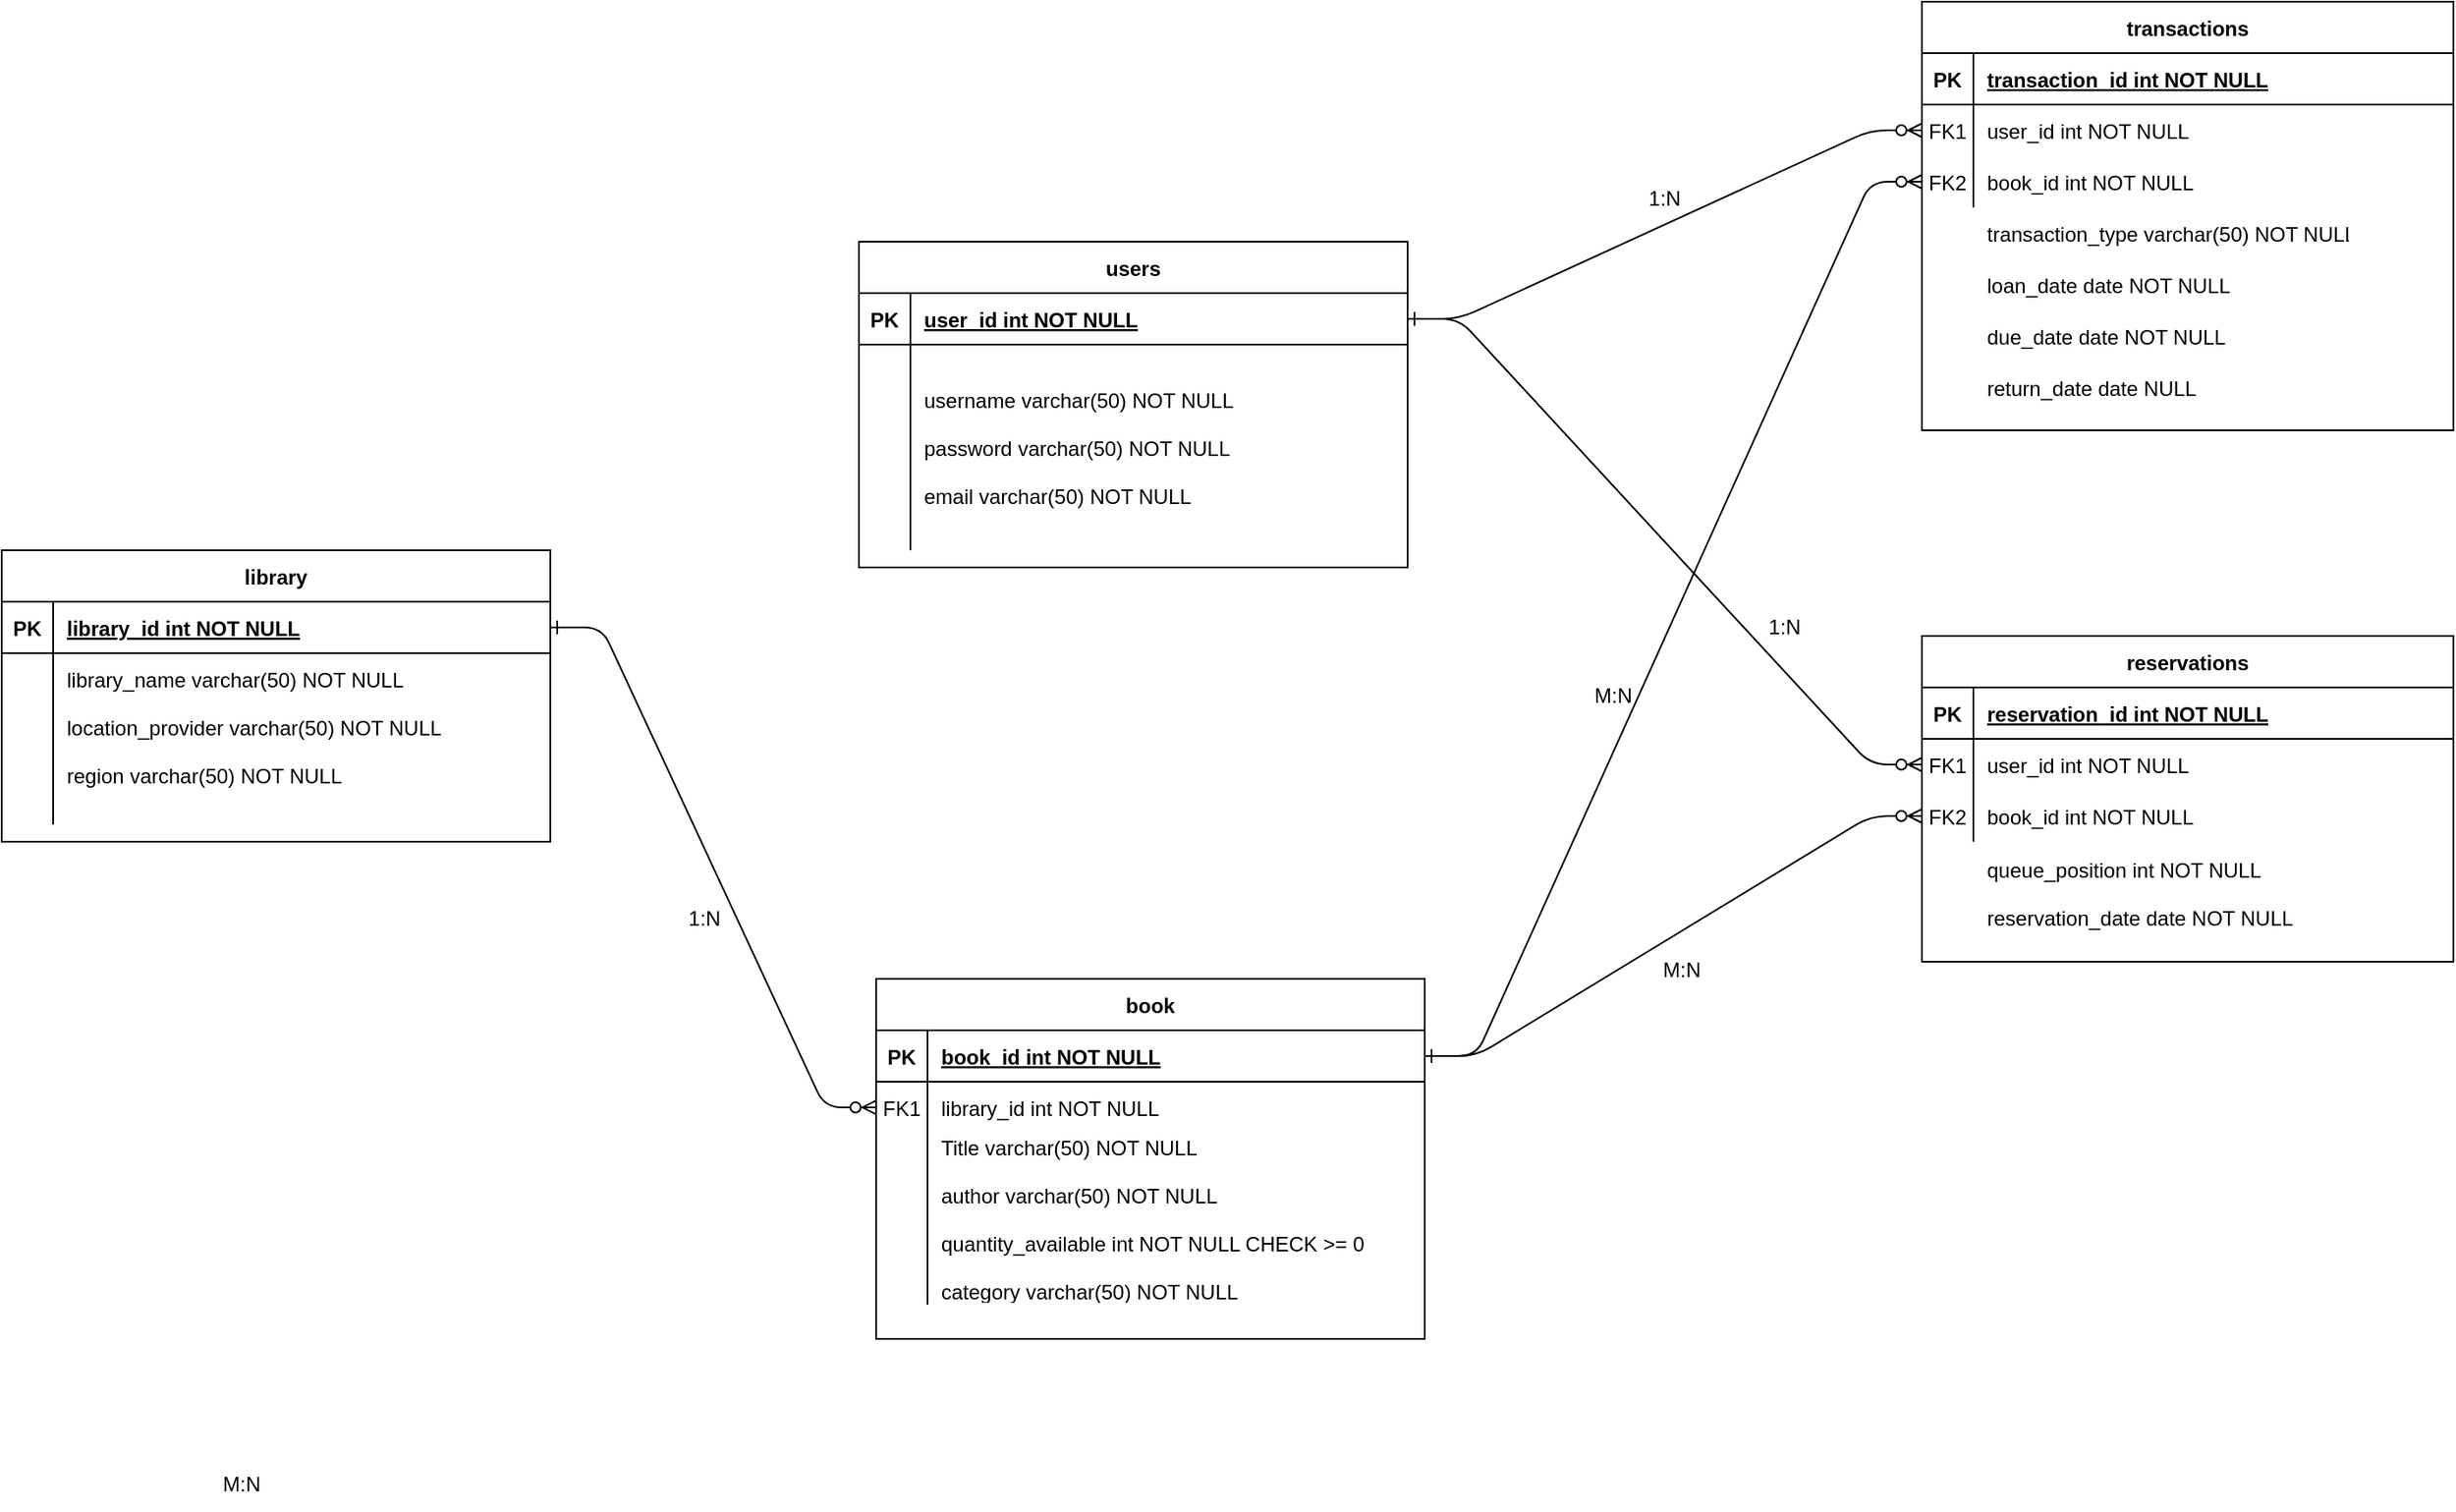 <mxfile version="22.1.16" type="github">
  <diagram id="R2lEEEUBdFMjLlhIrx00" name="Page-1">
    <mxGraphModel dx="1644" dy="793" grid="1" gridSize="10" guides="1" tooltips="1" connect="1" arrows="1" fold="1" page="0" pageScale="3" pageWidth="827" pageHeight="1169" math="0" shadow="0" extFonts="Permanent Marker^https://fonts.googleapis.com/css?family=Permanent+Marker">
      <root>
        <mxCell id="0" />
        <mxCell id="1" parent="0" />
        <mxCell id="S2vDYrzkPU7GDVE9TdQu-1" value="library" style="shape=table;startSize=30;container=1;collapsible=1;childLayout=tableLayout;fixedRows=1;rowLines=0;fontStyle=1;align=center;resizeLast=1;" parent="1" vertex="1">
          <mxGeometry y="360" width="320" height="170" as="geometry">
            <mxRectangle x="10" y="280" width="80" height="30" as="alternateBounds" />
          </mxGeometry>
        </mxCell>
        <mxCell id="S2vDYrzkPU7GDVE9TdQu-2" value="" style="shape=partialRectangle;collapsible=0;dropTarget=0;pointerEvents=0;fillColor=none;points=[[0,0.5],[1,0.5]];portConstraint=eastwest;top=0;left=0;right=0;bottom=1;" parent="S2vDYrzkPU7GDVE9TdQu-1" vertex="1">
          <mxGeometry y="30" width="320" height="30" as="geometry" />
        </mxCell>
        <mxCell id="S2vDYrzkPU7GDVE9TdQu-3" value="PK" style="shape=partialRectangle;overflow=hidden;connectable=0;fillColor=none;top=0;left=0;bottom=0;right=0;fontStyle=1;" parent="S2vDYrzkPU7GDVE9TdQu-2" vertex="1">
          <mxGeometry width="30" height="30" as="geometry">
            <mxRectangle width="30" height="30" as="alternateBounds" />
          </mxGeometry>
        </mxCell>
        <mxCell id="S2vDYrzkPU7GDVE9TdQu-4" value="library_id int NOT NULL " style="shape=partialRectangle;overflow=hidden;connectable=0;fillColor=none;top=0;left=0;bottom=0;right=0;align=left;spacingLeft=6;fontStyle=5;" parent="S2vDYrzkPU7GDVE9TdQu-2" vertex="1">
          <mxGeometry x="30" width="290" height="30" as="geometry">
            <mxRectangle width="290" height="30" as="alternateBounds" />
          </mxGeometry>
        </mxCell>
        <mxCell id="S2vDYrzkPU7GDVE9TdQu-5" value="" style="shape=partialRectangle;collapsible=0;dropTarget=0;pointerEvents=0;fillColor=none;points=[[0,0.5],[1,0.5]];portConstraint=eastwest;top=0;left=0;right=0;bottom=0;" parent="S2vDYrzkPU7GDVE9TdQu-1" vertex="1">
          <mxGeometry y="60" width="320" height="100" as="geometry" />
        </mxCell>
        <mxCell id="S2vDYrzkPU7GDVE9TdQu-6" value="" style="shape=partialRectangle;overflow=hidden;connectable=0;fillColor=none;top=0;left=0;bottom=0;right=0;" parent="S2vDYrzkPU7GDVE9TdQu-5" vertex="1">
          <mxGeometry width="30" height="100" as="geometry">
            <mxRectangle width="30" height="100" as="alternateBounds" />
          </mxGeometry>
        </mxCell>
        <mxCell id="S2vDYrzkPU7GDVE9TdQu-7" value="library_name varchar(50) NOT NULL&#xa;&#xa;location_provider varchar(50) NOT NULL&#xa;&#xa;region varchar(50) NOT NULL&#xa;" style="shape=partialRectangle;overflow=hidden;connectable=0;fillColor=none;top=0;left=0;bottom=0;right=0;align=left;spacingLeft=6;" parent="S2vDYrzkPU7GDVE9TdQu-5" vertex="1">
          <mxGeometry x="30" width="290" height="100" as="geometry">
            <mxRectangle width="290" height="100" as="alternateBounds" />
          </mxGeometry>
        </mxCell>
        <mxCell id="S2vDYrzkPU7GDVE9TdQu-16" value="users" style="shape=table;startSize=30;container=1;collapsible=1;childLayout=tableLayout;fixedRows=1;rowLines=0;fontStyle=1;align=center;resizeLast=1;" parent="1" vertex="1">
          <mxGeometry x="500" y="180" width="320.0" height="190" as="geometry">
            <mxRectangle x="10" y="420" width="80" height="30" as="alternateBounds" />
          </mxGeometry>
        </mxCell>
        <mxCell id="S2vDYrzkPU7GDVE9TdQu-17" value="" style="shape=partialRectangle;collapsible=0;dropTarget=0;pointerEvents=0;fillColor=none;points=[[0,0.5],[1,0.5]];portConstraint=eastwest;top=0;left=0;right=0;bottom=1;" parent="S2vDYrzkPU7GDVE9TdQu-16" vertex="1">
          <mxGeometry y="30" width="320.0" height="30" as="geometry" />
        </mxCell>
        <mxCell id="S2vDYrzkPU7GDVE9TdQu-18" value="PK" style="shape=partialRectangle;overflow=hidden;connectable=0;fillColor=none;top=0;left=0;bottom=0;right=0;fontStyle=1;" parent="S2vDYrzkPU7GDVE9TdQu-17" vertex="1">
          <mxGeometry width="30" height="30" as="geometry">
            <mxRectangle width="30" height="30" as="alternateBounds" />
          </mxGeometry>
        </mxCell>
        <mxCell id="S2vDYrzkPU7GDVE9TdQu-19" value="user_id int NOT NULL " style="shape=partialRectangle;overflow=hidden;connectable=0;fillColor=none;top=0;left=0;bottom=0;right=0;align=left;spacingLeft=6;fontStyle=5;" parent="S2vDYrzkPU7GDVE9TdQu-17" vertex="1">
          <mxGeometry x="30" width="290.0" height="30" as="geometry">
            <mxRectangle width="290.0" height="30" as="alternateBounds" />
          </mxGeometry>
        </mxCell>
        <mxCell id="S2vDYrzkPU7GDVE9TdQu-20" value="" style="shape=partialRectangle;collapsible=0;dropTarget=0;pointerEvents=0;fillColor=none;points=[[0,0.5],[1,0.5]];portConstraint=eastwest;top=0;left=0;right=0;bottom=0;" parent="S2vDYrzkPU7GDVE9TdQu-16" vertex="1">
          <mxGeometry y="60" width="320.0" height="120" as="geometry" />
        </mxCell>
        <mxCell id="S2vDYrzkPU7GDVE9TdQu-21" value="" style="shape=partialRectangle;overflow=hidden;connectable=0;fillColor=none;top=0;left=0;bottom=0;right=0;" parent="S2vDYrzkPU7GDVE9TdQu-20" vertex="1">
          <mxGeometry width="30" height="120" as="geometry">
            <mxRectangle width="30" height="120" as="alternateBounds" />
          </mxGeometry>
        </mxCell>
        <mxCell id="S2vDYrzkPU7GDVE9TdQu-22" value="username varchar(50) NOT NULL&#xa;&#xa;password varchar(50) NOT NULL&#xa;&#xa;email varchar(50) NOT NULL" style="shape=partialRectangle;overflow=hidden;connectable=0;fillColor=none;top=0;left=0;bottom=0;right=0;align=left;spacingLeft=6;" parent="S2vDYrzkPU7GDVE9TdQu-20" vertex="1">
          <mxGeometry x="30" width="290.0" height="120" as="geometry">
            <mxRectangle width="290.0" height="120" as="alternateBounds" />
          </mxGeometry>
        </mxCell>
        <mxCell id="S2vDYrzkPU7GDVE9TdQu-30" value="transactions" style="shape=table;startSize=30;container=1;collapsible=1;childLayout=tableLayout;fixedRows=1;rowLines=0;fontStyle=1;align=center;resizeLast=1;" parent="1" vertex="1">
          <mxGeometry x="1120" y="40" width="310" height="250" as="geometry">
            <mxRectangle x="620" y="450" width="110" height="30" as="alternateBounds" />
          </mxGeometry>
        </mxCell>
        <mxCell id="S2vDYrzkPU7GDVE9TdQu-31" value="" style="shape=partialRectangle;collapsible=0;dropTarget=0;pointerEvents=0;fillColor=none;points=[[0,0.5],[1,0.5]];portConstraint=eastwest;top=0;left=0;right=0;bottom=1;" parent="S2vDYrzkPU7GDVE9TdQu-30" vertex="1">
          <mxGeometry y="30" width="310" height="30" as="geometry" />
        </mxCell>
        <mxCell id="S2vDYrzkPU7GDVE9TdQu-32" value="PK" style="shape=partialRectangle;overflow=hidden;connectable=0;fillColor=none;top=0;left=0;bottom=0;right=0;fontStyle=1;" parent="S2vDYrzkPU7GDVE9TdQu-31" vertex="1">
          <mxGeometry width="30" height="30" as="geometry">
            <mxRectangle width="30" height="30" as="alternateBounds" />
          </mxGeometry>
        </mxCell>
        <mxCell id="S2vDYrzkPU7GDVE9TdQu-33" value="transaction_id int NOT NULL " style="shape=partialRectangle;overflow=hidden;connectable=0;fillColor=none;top=0;left=0;bottom=0;right=0;align=left;spacingLeft=6;fontStyle=5;" parent="S2vDYrzkPU7GDVE9TdQu-31" vertex="1">
          <mxGeometry x="30" width="280" height="30" as="geometry">
            <mxRectangle width="280" height="30" as="alternateBounds" />
          </mxGeometry>
        </mxCell>
        <mxCell id="S2vDYrzkPU7GDVE9TdQu-34" value="" style="shape=partialRectangle;collapsible=0;dropTarget=0;pointerEvents=0;fillColor=none;points=[[0,0.5],[1,0.5]];portConstraint=eastwest;top=0;left=0;right=0;bottom=0;" parent="S2vDYrzkPU7GDVE9TdQu-30" vertex="1">
          <mxGeometry y="60" width="310" height="30" as="geometry" />
        </mxCell>
        <mxCell id="S2vDYrzkPU7GDVE9TdQu-35" value="FK1" style="shape=partialRectangle;overflow=hidden;connectable=0;fillColor=none;top=0;left=0;bottom=0;right=0;" parent="S2vDYrzkPU7GDVE9TdQu-34" vertex="1">
          <mxGeometry width="30" height="30" as="geometry">
            <mxRectangle width="30" height="30" as="alternateBounds" />
          </mxGeometry>
        </mxCell>
        <mxCell id="S2vDYrzkPU7GDVE9TdQu-36" value="user_id int NOT NULL" style="shape=partialRectangle;overflow=hidden;connectable=0;fillColor=none;top=0;left=0;bottom=0;right=0;align=left;spacingLeft=6;" parent="S2vDYrzkPU7GDVE9TdQu-34" vertex="1">
          <mxGeometry x="30" width="280" height="30" as="geometry">
            <mxRectangle width="280" height="30" as="alternateBounds" />
          </mxGeometry>
        </mxCell>
        <mxCell id="S2vDYrzkPU7GDVE9TdQu-37" value="" style="shape=partialRectangle;collapsible=0;dropTarget=0;pointerEvents=0;fillColor=none;points=[[0,0.5],[1,0.5]];portConstraint=eastwest;top=0;left=0;right=0;bottom=0;" parent="S2vDYrzkPU7GDVE9TdQu-30" vertex="1">
          <mxGeometry y="90" width="310" height="30" as="geometry" />
        </mxCell>
        <mxCell id="S2vDYrzkPU7GDVE9TdQu-38" value="FK2" style="shape=partialRectangle;overflow=hidden;connectable=0;fillColor=none;top=0;left=0;bottom=0;right=0;" parent="S2vDYrzkPU7GDVE9TdQu-37" vertex="1">
          <mxGeometry width="30" height="30" as="geometry">
            <mxRectangle width="30" height="30" as="alternateBounds" />
          </mxGeometry>
        </mxCell>
        <mxCell id="S2vDYrzkPU7GDVE9TdQu-39" value="book_id int NOT NULL" style="shape=partialRectangle;overflow=hidden;connectable=0;fillColor=none;top=0;left=0;bottom=0;right=0;align=left;spacingLeft=6;" parent="S2vDYrzkPU7GDVE9TdQu-37" vertex="1">
          <mxGeometry x="30" width="280" height="30" as="geometry">
            <mxRectangle width="280" height="30" as="alternateBounds" />
          </mxGeometry>
        </mxCell>
        <mxCell id="S2vDYrzkPU7GDVE9TdQu-46" value="loan_date date NOT NULL" style="shape=partialRectangle;overflow=hidden;connectable=0;fillColor=none;top=0;left=0;bottom=0;right=0;align=left;spacingLeft=6;" parent="1" vertex="1">
          <mxGeometry x="1150" y="190" width="220" height="30" as="geometry">
            <mxRectangle width="220" height="30" as="alternateBounds" />
          </mxGeometry>
        </mxCell>
        <mxCell id="S2vDYrzkPU7GDVE9TdQu-47" value="due_date date NOT NULL" style="shape=partialRectangle;overflow=hidden;connectable=0;fillColor=none;top=0;left=0;bottom=0;right=0;align=left;spacingLeft=6;" parent="1" vertex="1">
          <mxGeometry x="1150" y="220" width="220" height="30" as="geometry">
            <mxRectangle width="220" height="30" as="alternateBounds" />
          </mxGeometry>
        </mxCell>
        <mxCell id="S2vDYrzkPU7GDVE9TdQu-48" value="return_date date NULL" style="shape=partialRectangle;overflow=hidden;connectable=0;fillColor=none;top=0;left=0;bottom=0;right=0;align=left;spacingLeft=6;" parent="1" vertex="1">
          <mxGeometry x="1150" y="250" width="220" height="30" as="geometry">
            <mxRectangle width="220" height="30" as="alternateBounds" />
          </mxGeometry>
        </mxCell>
        <mxCell id="S2vDYrzkPU7GDVE9TdQu-52" value="reservations" style="shape=table;startSize=30;container=1;collapsible=1;childLayout=tableLayout;fixedRows=1;rowLines=0;fontStyle=1;align=center;resizeLast=1;" parent="1" vertex="1">
          <mxGeometry x="1120" y="410" width="310" height="190" as="geometry">
            <mxRectangle x="620" y="740" width="110" height="30" as="alternateBounds" />
          </mxGeometry>
        </mxCell>
        <mxCell id="S2vDYrzkPU7GDVE9TdQu-53" value="" style="shape=partialRectangle;collapsible=0;dropTarget=0;pointerEvents=0;fillColor=none;points=[[0,0.5],[1,0.5]];portConstraint=eastwest;top=0;left=0;right=0;bottom=1;" parent="S2vDYrzkPU7GDVE9TdQu-52" vertex="1">
          <mxGeometry y="30" width="310" height="30" as="geometry" />
        </mxCell>
        <mxCell id="S2vDYrzkPU7GDVE9TdQu-54" value="PK" style="shape=partialRectangle;overflow=hidden;connectable=0;fillColor=none;top=0;left=0;bottom=0;right=0;fontStyle=1;" parent="S2vDYrzkPU7GDVE9TdQu-53" vertex="1">
          <mxGeometry width="30" height="30" as="geometry">
            <mxRectangle width="30" height="30" as="alternateBounds" />
          </mxGeometry>
        </mxCell>
        <mxCell id="S2vDYrzkPU7GDVE9TdQu-55" value="reservation_id int NOT NULL " style="shape=partialRectangle;overflow=hidden;connectable=0;fillColor=none;top=0;left=0;bottom=0;right=0;align=left;spacingLeft=6;fontStyle=5;" parent="S2vDYrzkPU7GDVE9TdQu-53" vertex="1">
          <mxGeometry x="30" width="280" height="30" as="geometry">
            <mxRectangle width="280" height="30" as="alternateBounds" />
          </mxGeometry>
        </mxCell>
        <mxCell id="S2vDYrzkPU7GDVE9TdQu-56" value="" style="shape=partialRectangle;collapsible=0;dropTarget=0;pointerEvents=0;fillColor=none;points=[[0,0.5],[1,0.5]];portConstraint=eastwest;top=0;left=0;right=0;bottom=0;" parent="S2vDYrzkPU7GDVE9TdQu-52" vertex="1">
          <mxGeometry y="60" width="310" height="30" as="geometry" />
        </mxCell>
        <mxCell id="S2vDYrzkPU7GDVE9TdQu-57" value="FK1" style="shape=partialRectangle;overflow=hidden;connectable=0;fillColor=none;top=0;left=0;bottom=0;right=0;" parent="S2vDYrzkPU7GDVE9TdQu-56" vertex="1">
          <mxGeometry width="30" height="30" as="geometry">
            <mxRectangle width="30" height="30" as="alternateBounds" />
          </mxGeometry>
        </mxCell>
        <mxCell id="S2vDYrzkPU7GDVE9TdQu-58" value="user_id int NOT NULL" style="shape=partialRectangle;overflow=hidden;connectable=0;fillColor=none;top=0;left=0;bottom=0;right=0;align=left;spacingLeft=6;" parent="S2vDYrzkPU7GDVE9TdQu-56" vertex="1">
          <mxGeometry x="30" width="280" height="30" as="geometry">
            <mxRectangle width="280" height="30" as="alternateBounds" />
          </mxGeometry>
        </mxCell>
        <mxCell id="S2vDYrzkPU7GDVE9TdQu-59" value="" style="shape=partialRectangle;collapsible=0;dropTarget=0;pointerEvents=0;fillColor=none;points=[[0,0.5],[1,0.5]];portConstraint=eastwest;top=0;left=0;right=0;bottom=0;" parent="S2vDYrzkPU7GDVE9TdQu-52" vertex="1">
          <mxGeometry y="90" width="310" height="30" as="geometry" />
        </mxCell>
        <mxCell id="S2vDYrzkPU7GDVE9TdQu-60" value="FK2" style="shape=partialRectangle;overflow=hidden;connectable=0;fillColor=none;top=0;left=0;bottom=0;right=0;" parent="S2vDYrzkPU7GDVE9TdQu-59" vertex="1">
          <mxGeometry width="30" height="30" as="geometry">
            <mxRectangle width="30" height="30" as="alternateBounds" />
          </mxGeometry>
        </mxCell>
        <mxCell id="S2vDYrzkPU7GDVE9TdQu-61" value="book_id int NOT NULL" style="shape=partialRectangle;overflow=hidden;connectable=0;fillColor=none;top=0;left=0;bottom=0;right=0;align=left;spacingLeft=6;" parent="S2vDYrzkPU7GDVE9TdQu-59" vertex="1">
          <mxGeometry x="30" width="280" height="30" as="geometry">
            <mxRectangle width="280" height="30" as="alternateBounds" />
          </mxGeometry>
        </mxCell>
        <mxCell id="S2vDYrzkPU7GDVE9TdQu-62" value="" style="shape=partialRectangle;collapsible=0;dropTarget=0;pointerEvents=0;fillColor=none;points=[[0,0.5],[1,0.5]];portConstraint=eastwest;top=0;left=0;right=0;bottom=0;" parent="1" vertex="1">
          <mxGeometry x="1120" y="530" width="310" height="60" as="geometry" />
        </mxCell>
        <mxCell id="S2vDYrzkPU7GDVE9TdQu-63" value="" style="shape=partialRectangle;overflow=hidden;connectable=0;fillColor=none;top=0;left=0;bottom=0;right=0;" parent="S2vDYrzkPU7GDVE9TdQu-62" vertex="1">
          <mxGeometry width="30" height="60" as="geometry">
            <mxRectangle width="30" height="30" as="alternateBounds" />
          </mxGeometry>
        </mxCell>
        <mxCell id="S2vDYrzkPU7GDVE9TdQu-64" value="queue_position int NOT NULL&#xa;&#xa;reservation_date date NOT NULL" style="shape=partialRectangle;overflow=hidden;connectable=0;fillColor=none;top=0;left=0;bottom=0;right=0;align=left;spacingLeft=6;" parent="S2vDYrzkPU7GDVE9TdQu-62" vertex="1">
          <mxGeometry x="30" width="280" height="60" as="geometry">
            <mxRectangle width="280" height="30" as="alternateBounds" />
          </mxGeometry>
        </mxCell>
        <mxCell id="S2vDYrzkPU7GDVE9TdQu-72" value="M:N" style="text;html=1;strokeColor=none;fillColor=none;align=center;verticalAlign=middle;whiteSpace=wrap;rounded=0;" parent="1" vertex="1">
          <mxGeometry x="910" y="430" width="60" height="30" as="geometry" />
        </mxCell>
        <mxCell id="S2vDYrzkPU7GDVE9TdQu-71" value="M:N" style="text;html=1;strokeColor=none;fillColor=none;align=center;verticalAlign=middle;whiteSpace=wrap;rounded=0;" parent="1" vertex="1">
          <mxGeometry x="110" y="890" width="60" height="30" as="geometry" />
        </mxCell>
        <mxCell id="S2vDYrzkPU7GDVE9TdQu-70" value="1:N" style="text;html=1;strokeColor=none;fillColor=none;align=center;verticalAlign=middle;whiteSpace=wrap;rounded=0;" parent="1" vertex="1">
          <mxGeometry x="940" y="140" width="60" height="30" as="geometry" />
        </mxCell>
        <mxCell id="S2vDYrzkPU7GDVE9TdQu-76" value="1:N" style="text;html=1;strokeColor=none;fillColor=none;align=center;verticalAlign=middle;whiteSpace=wrap;rounded=0;" parent="1" vertex="1">
          <mxGeometry x="380" y="560" width="60" height="30" as="geometry" />
        </mxCell>
        <mxCell id="S2vDYrzkPU7GDVE9TdQu-81" value="book" style="shape=table;startSize=30;container=1;collapsible=1;childLayout=tableLayout;fixedRows=1;rowLines=0;fontStyle=1;align=center;resizeLast=1;" parent="1" vertex="1">
          <mxGeometry x="510" y="610" width="320" height="210" as="geometry">
            <mxRectangle x="620" y="740" width="110" height="30" as="alternateBounds" />
          </mxGeometry>
        </mxCell>
        <mxCell id="S2vDYrzkPU7GDVE9TdQu-82" value="" style="shape=partialRectangle;collapsible=0;dropTarget=0;pointerEvents=0;fillColor=none;points=[[0,0.5],[1,0.5]];portConstraint=eastwest;top=0;left=0;right=0;bottom=1;" parent="S2vDYrzkPU7GDVE9TdQu-81" vertex="1">
          <mxGeometry y="30" width="320" height="30" as="geometry" />
        </mxCell>
        <mxCell id="S2vDYrzkPU7GDVE9TdQu-83" value="PK" style="shape=partialRectangle;overflow=hidden;connectable=0;fillColor=none;top=0;left=0;bottom=0;right=0;fontStyle=1;" parent="S2vDYrzkPU7GDVE9TdQu-82" vertex="1">
          <mxGeometry width="30" height="30" as="geometry">
            <mxRectangle width="30" height="30" as="alternateBounds" />
          </mxGeometry>
        </mxCell>
        <mxCell id="S2vDYrzkPU7GDVE9TdQu-84" value="book_id int NOT NULL " style="shape=partialRectangle;overflow=hidden;connectable=0;fillColor=none;top=0;left=0;bottom=0;right=0;align=left;spacingLeft=6;fontStyle=5;" parent="S2vDYrzkPU7GDVE9TdQu-82" vertex="1">
          <mxGeometry x="30" width="290" height="30" as="geometry">
            <mxRectangle width="290" height="30" as="alternateBounds" />
          </mxGeometry>
        </mxCell>
        <mxCell id="S2vDYrzkPU7GDVE9TdQu-85" value="" style="shape=partialRectangle;collapsible=0;dropTarget=0;pointerEvents=0;fillColor=none;points=[[0,0.5],[1,0.5]];portConstraint=eastwest;top=0;left=0;right=0;bottom=0;" parent="S2vDYrzkPU7GDVE9TdQu-81" vertex="1">
          <mxGeometry y="60" width="320" height="30" as="geometry" />
        </mxCell>
        <mxCell id="S2vDYrzkPU7GDVE9TdQu-86" value="FK1" style="shape=partialRectangle;overflow=hidden;connectable=0;fillColor=none;top=0;left=0;bottom=0;right=0;" parent="S2vDYrzkPU7GDVE9TdQu-85" vertex="1">
          <mxGeometry width="30" height="30" as="geometry">
            <mxRectangle width="30" height="30" as="alternateBounds" />
          </mxGeometry>
        </mxCell>
        <mxCell id="S2vDYrzkPU7GDVE9TdQu-87" value="library_id int NOT NULL" style="shape=partialRectangle;overflow=hidden;connectable=0;fillColor=none;top=0;left=0;bottom=0;right=0;align=left;spacingLeft=6;" parent="S2vDYrzkPU7GDVE9TdQu-85" vertex="1">
          <mxGeometry x="30" width="290" height="30" as="geometry">
            <mxRectangle width="290" height="30" as="alternateBounds" />
          </mxGeometry>
        </mxCell>
        <mxCell id="S2vDYrzkPU7GDVE9TdQu-88" value="" style="shape=partialRectangle;collapsible=0;dropTarget=0;pointerEvents=0;fillColor=none;points=[[0,0.5],[1,0.5]];portConstraint=eastwest;top=0;left=0;right=0;bottom=0;" parent="S2vDYrzkPU7GDVE9TdQu-81" vertex="1">
          <mxGeometry y="90" width="320" height="100" as="geometry" />
        </mxCell>
        <mxCell id="S2vDYrzkPU7GDVE9TdQu-89" value="" style="shape=partialRectangle;overflow=hidden;connectable=0;fillColor=none;top=0;left=0;bottom=0;right=0;" parent="S2vDYrzkPU7GDVE9TdQu-88" vertex="1">
          <mxGeometry width="30" height="100" as="geometry">
            <mxRectangle width="30" height="100" as="alternateBounds" />
          </mxGeometry>
        </mxCell>
        <mxCell id="S2vDYrzkPU7GDVE9TdQu-90" value="Title varchar(50) NOT NULL&#xa;&#xa;author varchar(50) NOT NULL&#xa;&#xa;quantity_available int NOT NULL CHECK &gt;= 0&#xa;&#xa;category varchar(50) NOT NULL" style="shape=partialRectangle;overflow=hidden;connectable=0;fillColor=none;top=0;left=0;bottom=0;right=0;align=left;spacingLeft=6;" parent="S2vDYrzkPU7GDVE9TdQu-88" vertex="1">
          <mxGeometry x="30" width="290" height="100" as="geometry">
            <mxRectangle width="290" height="100" as="alternateBounds" />
          </mxGeometry>
        </mxCell>
        <mxCell id="S2vDYrzkPU7GDVE9TdQu-91" value="" style="edgeStyle=entityRelationEdgeStyle;endArrow=ERzeroToMany;startArrow=ERone;endFill=1;startFill=0;" parent="1" source="S2vDYrzkPU7GDVE9TdQu-2" target="S2vDYrzkPU7GDVE9TdQu-85" edge="1">
          <mxGeometry width="100" height="100" relative="1" as="geometry">
            <mxPoint x="340" y="265" as="sourcePoint" />
            <mxPoint x="450" y="300" as="targetPoint" />
          </mxGeometry>
        </mxCell>
        <mxCell id="S2vDYrzkPU7GDVE9TdQu-92" value="" style="edgeStyle=entityRelationEdgeStyle;endArrow=ERzeroToMany;startArrow=ERone;endFill=1;startFill=0;" parent="1" source="S2vDYrzkPU7GDVE9TdQu-82" target="S2vDYrzkPU7GDVE9TdQu-37" edge="1">
          <mxGeometry width="100" height="100" relative="1" as="geometry">
            <mxPoint x="850" y="250" as="sourcePoint" />
            <mxPoint x="1070" y="120" as="targetPoint" />
          </mxGeometry>
        </mxCell>
        <mxCell id="S2vDYrzkPU7GDVE9TdQu-93" value="" style="edgeStyle=entityRelationEdgeStyle;endArrow=ERzeroToMany;startArrow=ERone;endFill=1;startFill=0;" parent="1" source="S2vDYrzkPU7GDVE9TdQu-17" target="S2vDYrzkPU7GDVE9TdQu-56" edge="1">
          <mxGeometry width="100" height="100" relative="1" as="geometry">
            <mxPoint x="840" y="600" as="sourcePoint" />
            <mxPoint x="1040" y="500" as="targetPoint" />
          </mxGeometry>
        </mxCell>
        <mxCell id="S2vDYrzkPU7GDVE9TdQu-94" value="" style="edgeStyle=entityRelationEdgeStyle;endArrow=ERzeroToMany;startArrow=ERone;endFill=1;startFill=0;" parent="1" source="S2vDYrzkPU7GDVE9TdQu-82" target="S2vDYrzkPU7GDVE9TdQu-59" edge="1">
          <mxGeometry width="100" height="100" relative="1" as="geometry">
            <mxPoint x="860" y="265" as="sourcePoint" />
            <mxPoint x="1060" y="165" as="targetPoint" />
          </mxGeometry>
        </mxCell>
        <mxCell id="S2vDYrzkPU7GDVE9TdQu-95" value="" style="edgeStyle=entityRelationEdgeStyle;endArrow=ERzeroToMany;startArrow=ERone;endFill=1;startFill=0;" parent="1" source="S2vDYrzkPU7GDVE9TdQu-17" target="S2vDYrzkPU7GDVE9TdQu-34" edge="1">
          <mxGeometry width="100" height="100" relative="1" as="geometry">
            <mxPoint x="850" y="575" as="sourcePoint" />
            <mxPoint x="1050" y="535" as="targetPoint" />
          </mxGeometry>
        </mxCell>
        <mxCell id="S2vDYrzkPU7GDVE9TdQu-96" value="1:N" style="text;html=1;strokeColor=none;fillColor=none;align=center;verticalAlign=middle;whiteSpace=wrap;rounded=0;" parent="1" vertex="1">
          <mxGeometry x="1010" y="390" width="60" height="30" as="geometry" />
        </mxCell>
        <mxCell id="S2vDYrzkPU7GDVE9TdQu-97" value="M:N" style="text;html=1;strokeColor=none;fillColor=none;align=center;verticalAlign=middle;whiteSpace=wrap;rounded=0;" parent="1" vertex="1">
          <mxGeometry x="950" y="590" width="60" height="30" as="geometry" />
        </mxCell>
        <mxCell id="ScYro06-7sbErJzy1uN8-1" value="transaction_type varchar(50) NOT NULL" style="shape=partialRectangle;overflow=hidden;connectable=0;fillColor=none;top=0;left=0;bottom=0;right=0;align=left;spacingLeft=6;" parent="1" vertex="1">
          <mxGeometry x="1150" y="160" width="220" height="30" as="geometry">
            <mxRectangle width="220" height="30" as="alternateBounds" />
          </mxGeometry>
        </mxCell>
      </root>
    </mxGraphModel>
  </diagram>
</mxfile>
